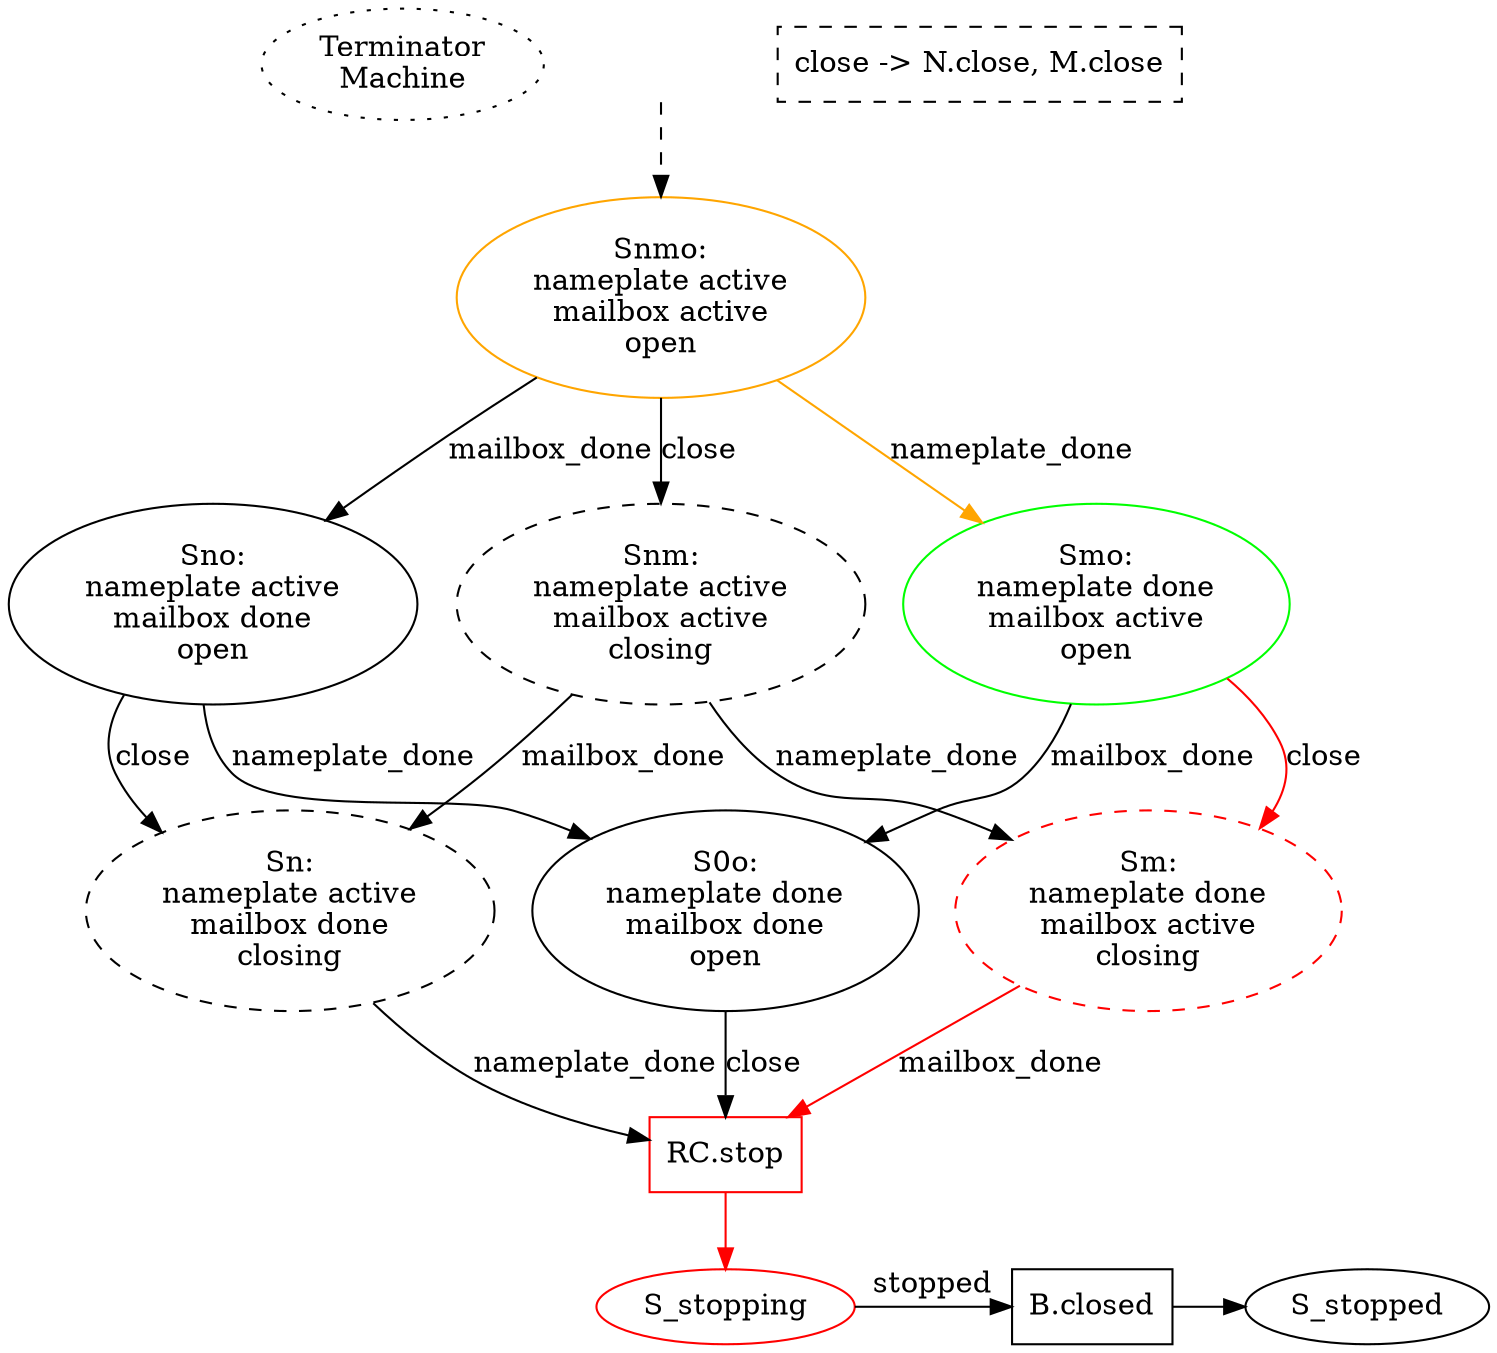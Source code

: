 digraph {
        /* M_close pathways */
        title [label="Terminator\nMachine" style="dotted"]

        initial [style="invis"]
        initial -> Snmo [style="dashed"]

        Snmo [label="Snmo:\nnameplate active\nmailbox active\nopen" color="orange"]
        Sno [label="Sno:\nnameplate active\nmailbox done\nopen"]
        Smo [label="Smo:\nnameplate done\nmailbox active\nopen" color="green"]
        S0o [label="S0o:\nnameplate done\nmailbox done\nopen"]

        Snmo -> Sno [label="mailbox_done"]
        Snmo -> Smo [label="nameplate_done" color="orange"]
        Sno -> S0o [label="nameplate_done"]
        Smo -> S0o [label="mailbox_done"]

        Snmo -> Snm [label="close"]
        Sno -> Sn [label="close"]
        Smo -> Sm [label="close" color="red"]
        S0o -> P_stop [label="close"]
        
        Snm [label="Snm:\nnameplate active\nmailbox active\nclosing"
                     style="dashed"]
        Sn [label="Sn:\nnameplate active\nmailbox done\nclosing"
                    style="dashed"]
        Sm [label="Sm:\nnameplate done\nmailbox active\nclosing"
                    style="dashed" color="red"]

        Snm -> Sn [label="mailbox_done"]
        Snm -> Sm [label="nameplate_done"]
        Sn -> P_stop [label="nameplate_done"]
        Sm -> P_stop [label="mailbox_done" color="red"]

        {rank=same; S_stopping Pss S_stopped}
        P_stop [shape="box" label="RC.stop" color="red"]
        P_stop -> S_stopping [color="red"]

        S_stopping [label="S_stopping" color="red"]
        S_stopping -> Pss [label="stopped"]
        Pss [shape="box" label="B.closed"]
        Pss -> S_stopped

        S_stopped [label="S_stopped"]

        other [shape="box" style="dashed"
               label="close -> N.close, M.close"]
               

}
